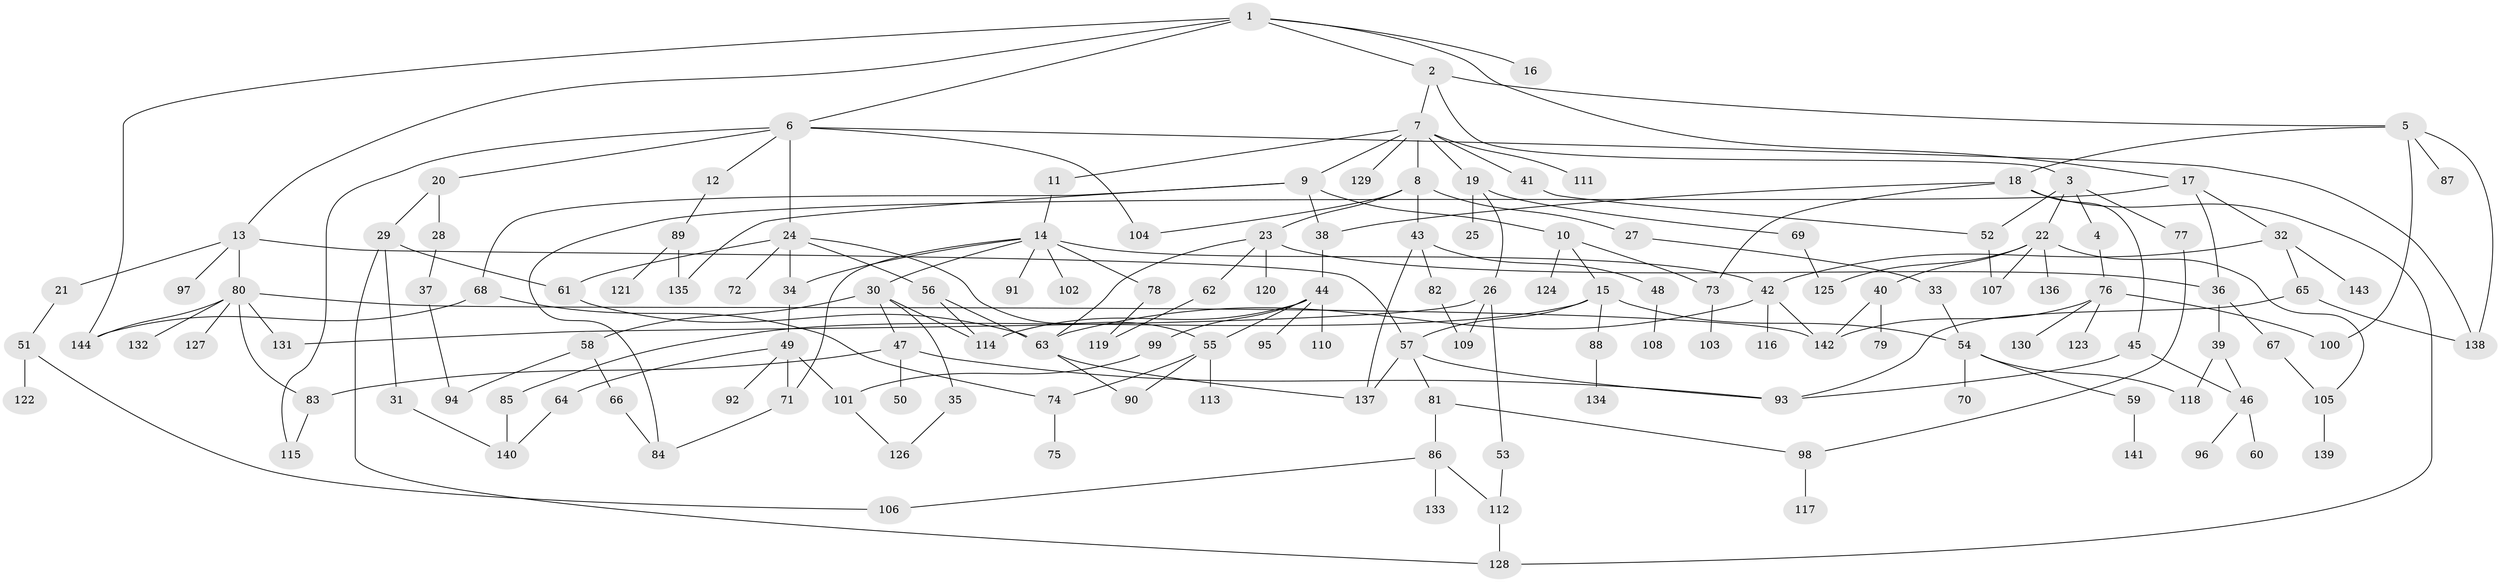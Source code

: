 // coarse degree distribution, {4: 0.16666666666666666, 5: 0.1388888888888889, 7: 0.027777777777777776, 3: 0.2222222222222222, 6: 0.09722222222222222, 2: 0.2222222222222222, 8: 0.013888888888888888, 1: 0.1111111111111111}
// Generated by graph-tools (version 1.1) at 2025/36/03/04/25 23:36:04]
// undirected, 144 vertices, 198 edges
graph export_dot {
  node [color=gray90,style=filled];
  1;
  2;
  3;
  4;
  5;
  6;
  7;
  8;
  9;
  10;
  11;
  12;
  13;
  14;
  15;
  16;
  17;
  18;
  19;
  20;
  21;
  22;
  23;
  24;
  25;
  26;
  27;
  28;
  29;
  30;
  31;
  32;
  33;
  34;
  35;
  36;
  37;
  38;
  39;
  40;
  41;
  42;
  43;
  44;
  45;
  46;
  47;
  48;
  49;
  50;
  51;
  52;
  53;
  54;
  55;
  56;
  57;
  58;
  59;
  60;
  61;
  62;
  63;
  64;
  65;
  66;
  67;
  68;
  69;
  70;
  71;
  72;
  73;
  74;
  75;
  76;
  77;
  78;
  79;
  80;
  81;
  82;
  83;
  84;
  85;
  86;
  87;
  88;
  89;
  90;
  91;
  92;
  93;
  94;
  95;
  96;
  97;
  98;
  99;
  100;
  101;
  102;
  103;
  104;
  105;
  106;
  107;
  108;
  109;
  110;
  111;
  112;
  113;
  114;
  115;
  116;
  117;
  118;
  119;
  120;
  121;
  122;
  123;
  124;
  125;
  126;
  127;
  128;
  129;
  130;
  131;
  132;
  133;
  134;
  135;
  136;
  137;
  138;
  139;
  140;
  141;
  142;
  143;
  144;
  1 -- 2;
  1 -- 6;
  1 -- 13;
  1 -- 16;
  1 -- 17;
  1 -- 144;
  2 -- 3;
  2 -- 5;
  2 -- 7;
  3 -- 4;
  3 -- 22;
  3 -- 77;
  3 -- 52;
  4 -- 76;
  5 -- 18;
  5 -- 87;
  5 -- 138;
  5 -- 100;
  6 -- 12;
  6 -- 20;
  6 -- 24;
  6 -- 104;
  6 -- 115;
  6 -- 138;
  7 -- 8;
  7 -- 9;
  7 -- 11;
  7 -- 19;
  7 -- 41;
  7 -- 111;
  7 -- 129;
  8 -- 23;
  8 -- 27;
  8 -- 43;
  8 -- 104;
  9 -- 10;
  9 -- 68;
  9 -- 38;
  9 -- 135;
  10 -- 15;
  10 -- 124;
  10 -- 73;
  11 -- 14;
  12 -- 89;
  13 -- 21;
  13 -- 57;
  13 -- 80;
  13 -- 97;
  14 -- 30;
  14 -- 34;
  14 -- 42;
  14 -- 78;
  14 -- 91;
  14 -- 102;
  14 -- 71;
  15 -- 54;
  15 -- 85;
  15 -- 88;
  15 -- 57;
  17 -- 32;
  17 -- 84;
  17 -- 36;
  18 -- 38;
  18 -- 45;
  18 -- 73;
  18 -- 128;
  19 -- 25;
  19 -- 26;
  19 -- 69;
  20 -- 28;
  20 -- 29;
  21 -- 51;
  22 -- 40;
  22 -- 105;
  22 -- 107;
  22 -- 136;
  22 -- 125;
  23 -- 36;
  23 -- 62;
  23 -- 120;
  23 -- 63;
  24 -- 56;
  24 -- 72;
  24 -- 61;
  24 -- 55;
  24 -- 34;
  26 -- 53;
  26 -- 109;
  26 -- 131;
  27 -- 33;
  28 -- 37;
  29 -- 31;
  29 -- 61;
  29 -- 128;
  30 -- 35;
  30 -- 47;
  30 -- 58;
  30 -- 114;
  31 -- 140;
  32 -- 65;
  32 -- 143;
  32 -- 42;
  33 -- 54;
  34 -- 49;
  35 -- 126;
  36 -- 39;
  36 -- 67;
  37 -- 94;
  38 -- 44;
  39 -- 46;
  39 -- 118;
  40 -- 79;
  40 -- 142;
  41 -- 52;
  42 -- 63;
  42 -- 116;
  42 -- 142;
  43 -- 48;
  43 -- 82;
  43 -- 137;
  44 -- 55;
  44 -- 95;
  44 -- 99;
  44 -- 110;
  44 -- 114;
  45 -- 93;
  45 -- 46;
  46 -- 60;
  46 -- 96;
  47 -- 50;
  47 -- 83;
  47 -- 93;
  48 -- 108;
  49 -- 64;
  49 -- 71;
  49 -- 92;
  49 -- 101;
  51 -- 106;
  51 -- 122;
  52 -- 107;
  53 -- 112;
  54 -- 59;
  54 -- 70;
  54 -- 118;
  55 -- 113;
  55 -- 90;
  55 -- 74;
  56 -- 63;
  56 -- 114;
  57 -- 81;
  57 -- 93;
  57 -- 137;
  58 -- 66;
  58 -- 94;
  59 -- 141;
  61 -- 63;
  62 -- 119;
  63 -- 90;
  63 -- 137;
  64 -- 140;
  65 -- 138;
  65 -- 93;
  66 -- 84;
  67 -- 105;
  68 -- 74;
  68 -- 144;
  69 -- 125;
  71 -- 84;
  73 -- 103;
  74 -- 75;
  76 -- 100;
  76 -- 123;
  76 -- 130;
  76 -- 142;
  77 -- 98;
  78 -- 119;
  80 -- 83;
  80 -- 127;
  80 -- 131;
  80 -- 132;
  80 -- 144;
  80 -- 142;
  81 -- 86;
  81 -- 98;
  82 -- 109;
  83 -- 115;
  85 -- 140;
  86 -- 112;
  86 -- 133;
  86 -- 106;
  88 -- 134;
  89 -- 121;
  89 -- 135;
  98 -- 117;
  99 -- 101;
  101 -- 126;
  105 -- 139;
  112 -- 128;
}
